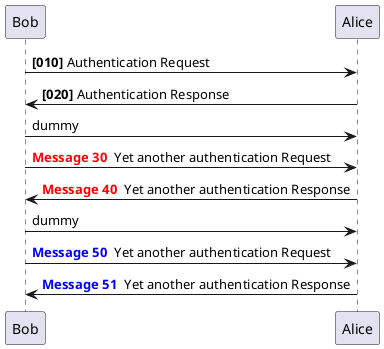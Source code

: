 @startuml
'你还可以用语句：
'autonumber stop 和 autonumber resume increment format
'来表示暂停或继续使用自动编号。

autonumber 10 10 "<b>[000]"
Bob -> Alice : Authentication Request
Bob <- Alice : Authentication Response
autonumber stop

Bob -> Alice : dummy

' resume时增加10
autonumber resume "<font color=red><b>Message 0 "
Bob -> Alice : Yet another authentication Request
Bob <- Alice : Yet another authentication Response
autonumber stop

Bob -> Alice : dummy

' resume时增加1
autonumber resume 1 "<font color=blue><b>Message 0 "
Bob -> Alice : Yet another authentication Request
Bob <- Alice : Yet another authentication Response

@enduml